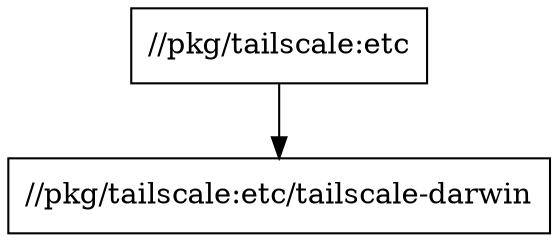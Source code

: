 digraph mygraph {
  node [shape=box];
  "//pkg/tailscale:etc"
  "//pkg/tailscale:etc" -> "//pkg/tailscale:etc/tailscale-darwin"
  "//pkg/tailscale:etc/tailscale-darwin"
}
